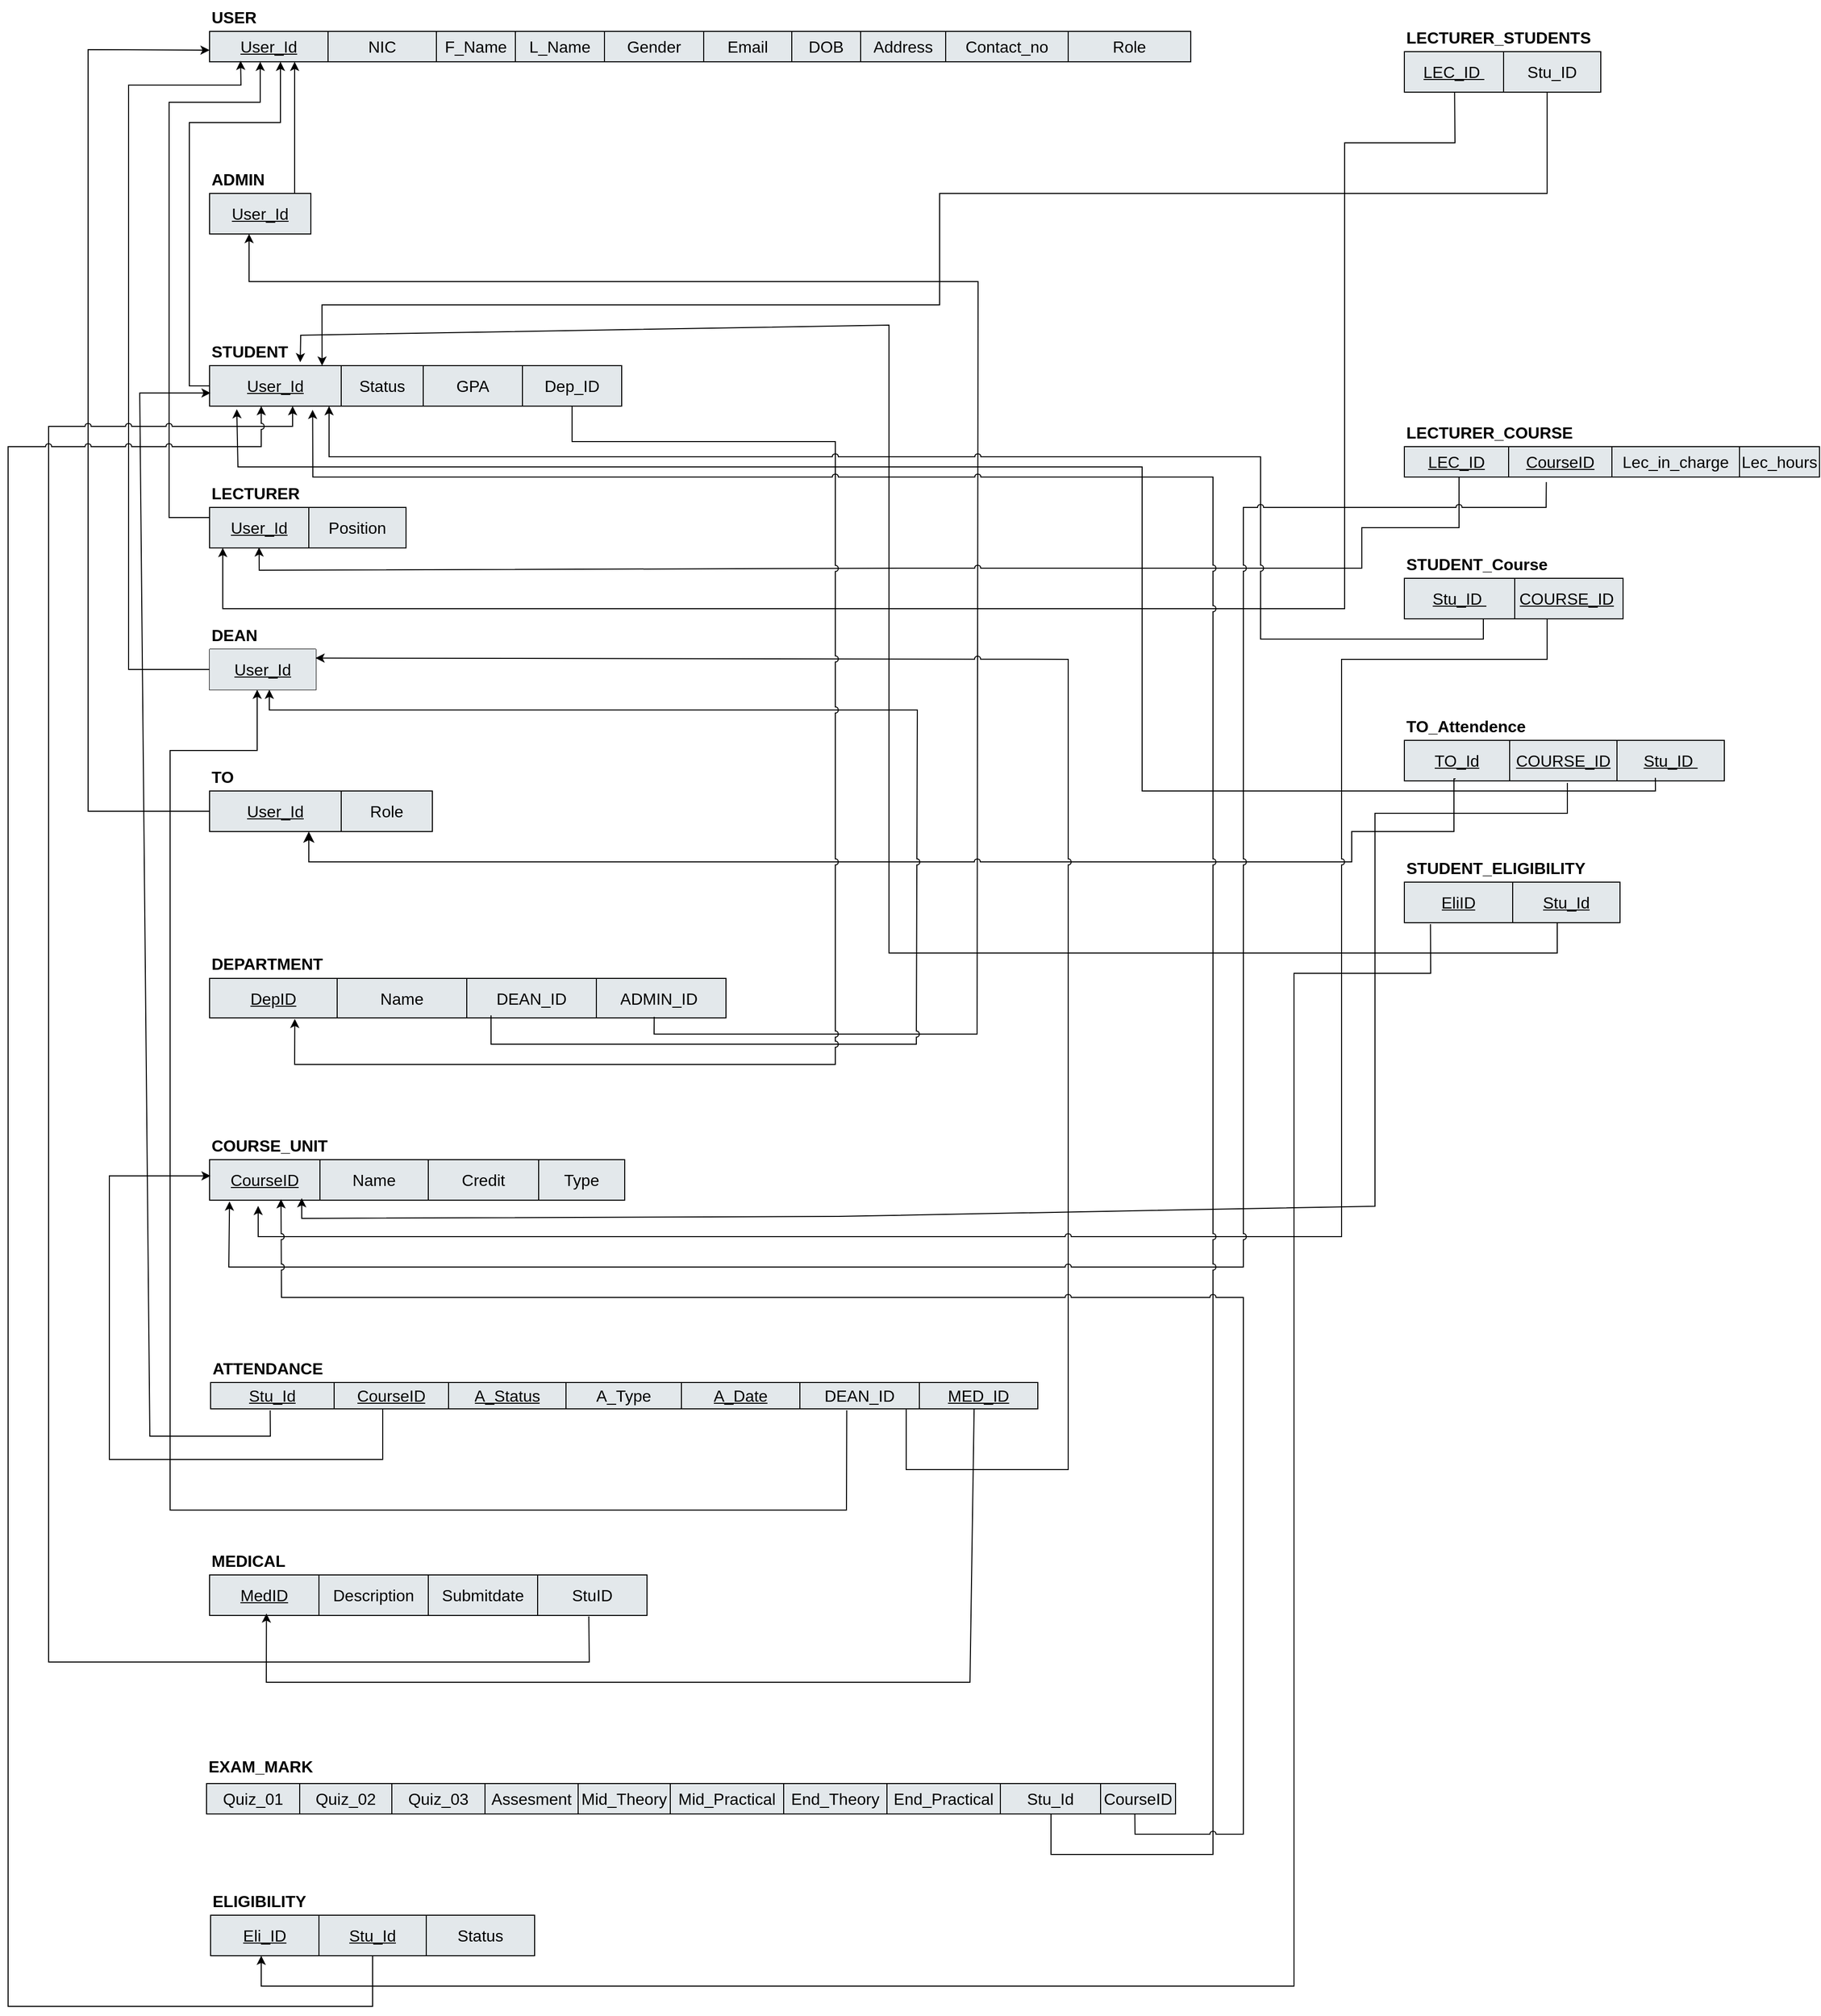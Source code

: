 <mxfile version="21.2.8" type="device">
  <diagram name="Page-1" id="mEDt97b2BQJ9ObCC_nwW">
    <mxGraphModel dx="4568" dy="1343" grid="1" gridSize="10" guides="1" tooltips="1" connect="1" arrows="1" fold="1" page="1" pageScale="1" pageWidth="1654" pageHeight="2336" math="0" shadow="0">
      <root>
        <mxCell id="0" />
        <mxCell id="1" parent="0" />
        <mxCell id="TJQ8qajKtdntS8sscnsx-1" value="USER" style="shape=table;startSize=30;container=1;collapsible=0;childLayout=tableLayout;fontStyle=1;fillColor=none;fontSize=16;align=left;strokeWidth=2;swimlaneLine=1;swimlaneHead=0;resizeLast=0;fixedRows=0;columnLines=1;strokeColor=#E3E8EB;" parent="1" vertex="1">
          <mxGeometry x="-921" y="100" width="969" height="60" as="geometry" />
        </mxCell>
        <mxCell id="TJQ8qajKtdntS8sscnsx-2" value="" style="shape=tableRow;horizontal=0;startSize=0;swimlaneHead=0;swimlaneBody=0;top=0;left=0;bottom=0;right=0;collapsible=0;dropTarget=0;fillColor=#E3E8EB;points=[[0,0.5],[1,0.5]];portConstraint=eastwest;fontSize=16;" parent="TJQ8qajKtdntS8sscnsx-1" vertex="1">
          <mxGeometry y="30" width="969" height="30" as="geometry" />
        </mxCell>
        <mxCell id="TJQ8qajKtdntS8sscnsx-3" value="&lt;u style=&quot;font-size: 16px;&quot;&gt;&lt;font style=&quot;font-size: 16px;&quot;&gt;User_Id&lt;/font&gt;&lt;/u&gt;" style="shape=partialRectangle;html=1;whiteSpace=wrap;connectable=0;strokeColor=inherit;overflow=hidden;fillColor=none;top=1;left=1;bottom=1;right=1;pointerEvents=1;fontSize=16;" parent="TJQ8qajKtdntS8sscnsx-2" vertex="1">
          <mxGeometry width="117" height="30" as="geometry">
            <mxRectangle width="117" height="30" as="alternateBounds" />
          </mxGeometry>
        </mxCell>
        <mxCell id="TJQ8qajKtdntS8sscnsx-4" value="&lt;span style=&quot;border-color: var(--border-color); font-size: 16px;&quot;&gt;&lt;font style=&quot;border-color: var(--border-color); font-size: 16px;&quot;&gt;NIC&lt;/font&gt;&lt;/span&gt;" style="shape=partialRectangle;html=1;whiteSpace=wrap;connectable=0;strokeColor=inherit;overflow=hidden;fillColor=none;top=1;left=1;bottom=1;right=1;pointerEvents=1;fontSize=16;" parent="TJQ8qajKtdntS8sscnsx-2" vertex="1">
          <mxGeometry x="117" width="107" height="30" as="geometry">
            <mxRectangle width="107" height="30" as="alternateBounds" />
          </mxGeometry>
        </mxCell>
        <mxCell id="TJQ8qajKtdntS8sscnsx-5" value="F_Name" style="shape=partialRectangle;html=1;whiteSpace=wrap;connectable=0;strokeColor=inherit;overflow=hidden;fillColor=none;top=1;left=1;bottom=1;right=1;pointerEvents=1;fontSize=16;" parent="TJQ8qajKtdntS8sscnsx-2" vertex="1">
          <mxGeometry x="224" width="78" height="30" as="geometry">
            <mxRectangle width="78" height="30" as="alternateBounds" />
          </mxGeometry>
        </mxCell>
        <mxCell id="TJQ8qajKtdntS8sscnsx-6" value="L_Name" style="shape=partialRectangle;html=1;whiteSpace=wrap;connectable=0;strokeColor=inherit;overflow=hidden;fillColor=none;top=1;left=1;bottom=1;right=1;pointerEvents=1;fontSize=16;" parent="TJQ8qajKtdntS8sscnsx-2" vertex="1">
          <mxGeometry x="302" width="88" height="30" as="geometry">
            <mxRectangle width="88" height="30" as="alternateBounds" />
          </mxGeometry>
        </mxCell>
        <mxCell id="TJQ8qajKtdntS8sscnsx-7" value="Gender" style="shape=partialRectangle;html=1;whiteSpace=wrap;connectable=0;strokeColor=inherit;overflow=hidden;fillColor=none;top=1;left=1;bottom=1;right=1;pointerEvents=1;fontSize=16;" parent="TJQ8qajKtdntS8sscnsx-2" vertex="1">
          <mxGeometry x="390" width="98" height="30" as="geometry">
            <mxRectangle width="98" height="30" as="alternateBounds" />
          </mxGeometry>
        </mxCell>
        <mxCell id="TJQ8qajKtdntS8sscnsx-8" value="Email" style="shape=partialRectangle;html=1;whiteSpace=wrap;connectable=0;strokeColor=inherit;overflow=hidden;fillColor=none;top=1;left=1;bottom=1;right=1;pointerEvents=1;fontSize=16;" parent="TJQ8qajKtdntS8sscnsx-2" vertex="1">
          <mxGeometry x="488" width="87" height="30" as="geometry">
            <mxRectangle width="87" height="30" as="alternateBounds" />
          </mxGeometry>
        </mxCell>
        <mxCell id="TJQ8qajKtdntS8sscnsx-9" value="DOB" style="shape=partialRectangle;html=1;whiteSpace=wrap;connectable=0;strokeColor=inherit;overflow=hidden;fillColor=none;top=1;left=1;bottom=1;right=1;pointerEvents=1;fontSize=16;" parent="TJQ8qajKtdntS8sscnsx-2" vertex="1">
          <mxGeometry x="575" width="68" height="30" as="geometry">
            <mxRectangle width="68" height="30" as="alternateBounds" />
          </mxGeometry>
        </mxCell>
        <mxCell id="TJQ8qajKtdntS8sscnsx-10" value="Address" style="shape=partialRectangle;html=1;whiteSpace=wrap;connectable=0;strokeColor=inherit;overflow=hidden;fillColor=none;top=1;left=1;bottom=1;right=1;pointerEvents=1;fontSize=16;" parent="TJQ8qajKtdntS8sscnsx-2" vertex="1">
          <mxGeometry x="643" width="84" height="30" as="geometry">
            <mxRectangle width="84" height="30" as="alternateBounds" />
          </mxGeometry>
        </mxCell>
        <mxCell id="TJQ8qajKtdntS8sscnsx-11" value="Contact_no" style="shape=partialRectangle;html=1;whiteSpace=wrap;connectable=0;strokeColor=inherit;overflow=hidden;fillColor=none;top=1;left=1;bottom=1;right=1;pointerEvents=1;fontSize=16;" parent="TJQ8qajKtdntS8sscnsx-2" vertex="1">
          <mxGeometry x="727" width="121" height="30" as="geometry">
            <mxRectangle width="121" height="30" as="alternateBounds" />
          </mxGeometry>
        </mxCell>
        <mxCell id="TVRoV4i9c3XbtMwJqWjD-2" value="Role" style="shape=partialRectangle;html=1;whiteSpace=wrap;connectable=0;strokeColor=inherit;overflow=hidden;fillColor=none;top=1;left=1;bottom=1;right=1;pointerEvents=1;fontSize=16;" parent="TJQ8qajKtdntS8sscnsx-2" vertex="1">
          <mxGeometry x="848" width="121" height="30" as="geometry">
            <mxRectangle width="121" height="30" as="alternateBounds" />
          </mxGeometry>
        </mxCell>
        <mxCell id="TJQ8qajKtdntS8sscnsx-12" value="ADMIN" style="shape=table;startSize=30;container=1;collapsible=0;childLayout=tableLayout;fontStyle=1;fillColor=none;fontSize=16;align=left;swimlaneBody=1;swimlaneHead=0;" parent="1" vertex="1">
          <mxGeometry x="-921" y="260" width="100" height="70" as="geometry" />
        </mxCell>
        <mxCell id="TJQ8qajKtdntS8sscnsx-13" value="" style="shape=tableRow;horizontal=0;startSize=0;swimlaneHead=0;swimlaneBody=0;strokeColor=#36393d;top=0;left=0;bottom=0;right=0;collapsible=0;dropTarget=0;fillColor=#eeeeee;points=[[0,0.5],[1,0.5]];portConstraint=eastwest;fontSize=16;" parent="TJQ8qajKtdntS8sscnsx-12" vertex="1">
          <mxGeometry y="30" width="100" height="40" as="geometry" />
        </mxCell>
        <mxCell id="TJQ8qajKtdntS8sscnsx-14" value="&lt;font style=&quot;font-size: 16px;&quot;&gt;&lt;u style=&quot;font-size: 16px;&quot;&gt;User_Id&lt;/u&gt;&lt;/font&gt;" style="shape=partialRectangle;html=1;whiteSpace=wrap;connectable=0;overflow=hidden;top=1;left=1;bottom=1;right=1;pointerEvents=1;fontSize=16;fillColor=#E3E8EB;" parent="TJQ8qajKtdntS8sscnsx-13" vertex="1">
          <mxGeometry width="100" height="40" as="geometry">
            <mxRectangle width="100" height="40" as="alternateBounds" />
          </mxGeometry>
        </mxCell>
        <mxCell id="TJQ8qajKtdntS8sscnsx-16" value="STUDENT" style="shape=table;startSize=30;container=1;collapsible=0;childLayout=tableLayout;fontStyle=1;fillColor=none;fontSize=16;swimlaneHead=0;align=left;" parent="1" vertex="1">
          <mxGeometry x="-921" y="430" width="407" height="70" as="geometry" />
        </mxCell>
        <mxCell id="TJQ8qajKtdntS8sscnsx-17" value="" style="shape=tableRow;horizontal=0;startSize=0;swimlaneHead=0;swimlaneBody=0;strokeColor=inherit;top=0;left=0;bottom=0;right=0;collapsible=0;dropTarget=0;fillColor=none;points=[[0,0.5],[1,0.5]];portConstraint=eastwest;fontSize=16;" parent="TJQ8qajKtdntS8sscnsx-16" vertex="1">
          <mxGeometry y="30" width="407" height="40" as="geometry" />
        </mxCell>
        <mxCell id="TJQ8qajKtdntS8sscnsx-18" value="&lt;u style=&quot;font-size: 16px;&quot;&gt;User_Id&lt;/u&gt;" style="shape=partialRectangle;html=1;whiteSpace=wrap;connectable=0;strokeColor=inherit;overflow=hidden;fillColor=#E3E8EB;top=1;left=1;bottom=1;right=1;pointerEvents=1;fontSize=16;" parent="TJQ8qajKtdntS8sscnsx-17" vertex="1">
          <mxGeometry width="130" height="40" as="geometry">
            <mxRectangle width="130" height="40" as="alternateBounds" />
          </mxGeometry>
        </mxCell>
        <mxCell id="TJQ8qajKtdntS8sscnsx-19" value="Status" style="shape=partialRectangle;html=1;whiteSpace=wrap;connectable=0;strokeColor=inherit;overflow=hidden;fillColor=#E3E8EB;top=1;left=1;bottom=1;right=1;pointerEvents=1;fontSize=16;" parent="TJQ8qajKtdntS8sscnsx-17" vertex="1">
          <mxGeometry x="130" width="81" height="40" as="geometry">
            <mxRectangle width="81" height="40" as="alternateBounds" />
          </mxGeometry>
        </mxCell>
        <mxCell id="TJQ8qajKtdntS8sscnsx-20" value="GPA" style="shape=partialRectangle;html=1;whiteSpace=wrap;connectable=0;strokeColor=inherit;overflow=hidden;fillColor=#E3E8EB;top=1;left=1;bottom=1;right=1;pointerEvents=1;fontSize=16;" parent="TJQ8qajKtdntS8sscnsx-17" vertex="1">
          <mxGeometry x="211" width="98" height="40" as="geometry">
            <mxRectangle width="98" height="40" as="alternateBounds" />
          </mxGeometry>
        </mxCell>
        <mxCell id="TJQ8qajKtdntS8sscnsx-21" value="Dep_ID" style="shape=partialRectangle;html=1;whiteSpace=wrap;connectable=0;strokeColor=inherit;overflow=hidden;fillColor=#E3E8EB;top=1;left=1;bottom=1;right=1;pointerEvents=1;fontSize=16;" parent="TJQ8qajKtdntS8sscnsx-17" vertex="1">
          <mxGeometry x="309" width="98" height="40" as="geometry">
            <mxRectangle width="98" height="40" as="alternateBounds" />
          </mxGeometry>
        </mxCell>
        <mxCell id="TJQ8qajKtdntS8sscnsx-22" value="LECTURER" style="shape=table;startSize=30;container=1;collapsible=0;childLayout=tableLayout;fontStyle=1;fillColor=none;fontSize=16;align=left;swimlaneHead=0;" parent="1" vertex="1">
          <mxGeometry x="-921" y="570" width="194" height="70" as="geometry" />
        </mxCell>
        <mxCell id="TJQ8qajKtdntS8sscnsx-23" value="" style="shape=tableRow;horizontal=0;startSize=0;swimlaneHead=0;swimlaneBody=0;strokeColor=inherit;top=0;left=0;bottom=0;right=0;collapsible=0;dropTarget=0;fillColor=none;points=[[0,0.5],[1,0.5]];portConstraint=eastwest;fontSize=16;" parent="TJQ8qajKtdntS8sscnsx-22" vertex="1">
          <mxGeometry y="30" width="194" height="40" as="geometry" />
        </mxCell>
        <mxCell id="TJQ8qajKtdntS8sscnsx-24" value="&lt;font style=&quot;font-size: 16px;&quot;&gt;&lt;u style=&quot;font-size: 16px;&quot;&gt;User_Id&lt;/u&gt;&lt;/font&gt;" style="shape=partialRectangle;html=1;whiteSpace=wrap;connectable=0;strokeColor=inherit;overflow=hidden;fillColor=#E3E8EB;top=1;left=1;bottom=1;right=1;pointerEvents=1;fontSize=16;" parent="TJQ8qajKtdntS8sscnsx-23" vertex="1">
          <mxGeometry width="98" height="40" as="geometry">
            <mxRectangle width="98" height="40" as="alternateBounds" />
          </mxGeometry>
        </mxCell>
        <mxCell id="TJQ8qajKtdntS8sscnsx-25" value="&lt;font style=&quot;font-size: 16px;&quot;&gt;Position&lt;/font&gt;" style="shape=partialRectangle;html=1;whiteSpace=wrap;connectable=0;strokeColor=inherit;overflow=hidden;fillColor=#E3E8EB;top=1;left=1;bottom=1;right=1;pointerEvents=1;fontSize=16;" parent="TJQ8qajKtdntS8sscnsx-23" vertex="1">
          <mxGeometry x="98" width="96" height="40" as="geometry">
            <mxRectangle width="96" height="40" as="alternateBounds" />
          </mxGeometry>
        </mxCell>
        <mxCell id="TJQ8qajKtdntS8sscnsx-26" value="DEAN" style="shape=table;startSize=30;container=1;collapsible=0;childLayout=tableLayout;fontStyle=1;fillColor=none;fontSize=16;swimlaneHead=0;align=left;" parent="1" vertex="1">
          <mxGeometry x="-921" y="710" width="105" height="70" as="geometry" />
        </mxCell>
        <mxCell id="TJQ8qajKtdntS8sscnsx-27" value="" style="shape=tableRow;horizontal=0;startSize=0;swimlaneHead=0;swimlaneBody=0;strokeColor=inherit;top=0;left=0;bottom=0;right=0;collapsible=0;dropTarget=0;fillColor=none;points=[[0,0.5],[1,0.5]];portConstraint=eastwest;fontSize=16;" parent="TJQ8qajKtdntS8sscnsx-26" vertex="1">
          <mxGeometry y="30" width="105" height="40" as="geometry" />
        </mxCell>
        <mxCell id="TJQ8qajKtdntS8sscnsx-28" value="&lt;font style=&quot;font-size: 16px;&quot;&gt;&lt;u style=&quot;font-size: 16px;&quot;&gt;User_Id&lt;/u&gt;&lt;/font&gt;" style="shape=partialRectangle;html=1;whiteSpace=wrap;connectable=0;strokeColor=inherit;overflow=hidden;fillColor=#E3E8EB;top=0;left=0;bottom=0;right=0;pointerEvents=1;fontSize=16;" parent="TJQ8qajKtdntS8sscnsx-27" vertex="1">
          <mxGeometry width="105" height="40" as="geometry">
            <mxRectangle width="105" height="40" as="alternateBounds" />
          </mxGeometry>
        </mxCell>
        <mxCell id="TJQ8qajKtdntS8sscnsx-29" value="TO" style="shape=table;startSize=30;container=1;collapsible=0;childLayout=tableLayout;fontStyle=1;fillColor=none;fontSize=16;swimlaneHead=0;align=left;" parent="1" vertex="1">
          <mxGeometry x="-921" y="850" width="220" height="70" as="geometry" />
        </mxCell>
        <mxCell id="TJQ8qajKtdntS8sscnsx-30" value="" style="shape=tableRow;horizontal=0;startSize=0;swimlaneHead=0;swimlaneBody=0;strokeColor=inherit;top=0;left=0;bottom=0;right=0;collapsible=0;dropTarget=0;fillColor=none;points=[[0,0.5],[1,0.5]];portConstraint=eastwest;fontSize=16;" parent="TJQ8qajKtdntS8sscnsx-29" vertex="1">
          <mxGeometry y="30" width="220" height="40" as="geometry" />
        </mxCell>
        <mxCell id="TJQ8qajKtdntS8sscnsx-31" value="&lt;font style=&quot;font-size: 16px;&quot;&gt;&lt;u style=&quot;font-size: 16px;&quot;&gt;User_Id&lt;/u&gt;&lt;/font&gt;" style="shape=partialRectangle;html=1;whiteSpace=wrap;connectable=0;strokeColor=inherit;overflow=hidden;fillColor=#E3E8EB;top=1;left=1;bottom=1;right=1;pointerEvents=1;fontSize=16;" parent="TJQ8qajKtdntS8sscnsx-30" vertex="1">
          <mxGeometry width="130" height="40" as="geometry">
            <mxRectangle width="130" height="40" as="alternateBounds" />
          </mxGeometry>
        </mxCell>
        <mxCell id="TJQ8qajKtdntS8sscnsx-32" value="&lt;font style=&quot;font-size: 16px;&quot;&gt;Role&lt;/font&gt;" style="shape=partialRectangle;html=1;whiteSpace=wrap;connectable=0;strokeColor=inherit;overflow=hidden;fillColor=#E3E8EB;top=1;left=1;bottom=1;right=1;pointerEvents=1;fontSize=16;" parent="TJQ8qajKtdntS8sscnsx-30" vertex="1">
          <mxGeometry x="130" width="90" height="40" as="geometry">
            <mxRectangle width="90" height="40" as="alternateBounds" />
          </mxGeometry>
        </mxCell>
        <mxCell id="TJQ8qajKtdntS8sscnsx-33" value="DEPARTMENT" style="shape=table;startSize=31;container=1;collapsible=0;childLayout=tableLayout;fontStyle=1;fillColor=none;fontSize=16;swimlaneHead=0;align=left;" parent="1" vertex="1">
          <mxGeometry x="-921" y="1034" width="510" height="70" as="geometry" />
        </mxCell>
        <mxCell id="TJQ8qajKtdntS8sscnsx-34" value="" style="shape=tableRow;horizontal=0;startSize=0;swimlaneHead=0;swimlaneBody=0;strokeColor=inherit;top=0;left=0;bottom=0;right=0;collapsible=0;dropTarget=0;fillColor=none;points=[[0,0.5],[1,0.5]];portConstraint=eastwest;fontSize=16;" parent="TJQ8qajKtdntS8sscnsx-33" vertex="1">
          <mxGeometry y="31" width="510" height="39" as="geometry" />
        </mxCell>
        <mxCell id="TJQ8qajKtdntS8sscnsx-35" value="&lt;font style=&quot;font-size: 16px;&quot;&gt;&lt;u style=&quot;font-size: 16px;&quot;&gt;DepID&lt;/u&gt;&lt;/font&gt;" style="shape=partialRectangle;html=1;whiteSpace=wrap;connectable=0;strokeColor=inherit;overflow=hidden;fillColor=#E3E8EB;top=1;left=1;bottom=1;right=1;pointerEvents=1;fontSize=16;" parent="TJQ8qajKtdntS8sscnsx-34" vertex="1">
          <mxGeometry width="126" height="39" as="geometry">
            <mxRectangle width="126" height="39" as="alternateBounds" />
          </mxGeometry>
        </mxCell>
        <mxCell id="TJQ8qajKtdntS8sscnsx-36" value="&lt;font style=&quot;font-size: 16px;&quot;&gt;Name&lt;/font&gt;" style="shape=partialRectangle;html=1;whiteSpace=wrap;connectable=0;strokeColor=inherit;overflow=hidden;fillColor=#E3E8EB;top=1;left=1;bottom=1;right=1;pointerEvents=1;fontSize=16;" parent="TJQ8qajKtdntS8sscnsx-34" vertex="1">
          <mxGeometry x="126" width="128" height="39" as="geometry">
            <mxRectangle width="128" height="39" as="alternateBounds" />
          </mxGeometry>
        </mxCell>
        <mxCell id="TJQ8qajKtdntS8sscnsx-37" value="DEAN_ID" style="shape=partialRectangle;html=1;whiteSpace=wrap;connectable=0;strokeColor=inherit;overflow=hidden;fillColor=#E3E8EB;top=1;left=1;bottom=1;right=1;pointerEvents=1;fontSize=16;" parent="TJQ8qajKtdntS8sscnsx-34" vertex="1">
          <mxGeometry x="254" width="128" height="39" as="geometry">
            <mxRectangle width="128" height="39" as="alternateBounds" />
          </mxGeometry>
        </mxCell>
        <mxCell id="TJQ8qajKtdntS8sscnsx-38" value="ADMIN_ID&amp;nbsp;" style="shape=partialRectangle;html=1;whiteSpace=wrap;connectable=0;strokeColor=inherit;overflow=hidden;fillColor=#E3E8EB;top=1;left=1;bottom=1;right=1;pointerEvents=1;fontSize=16;" parent="TJQ8qajKtdntS8sscnsx-34" vertex="1">
          <mxGeometry x="382" width="128" height="39" as="geometry">
            <mxRectangle width="128" height="39" as="alternateBounds" />
          </mxGeometry>
        </mxCell>
        <mxCell id="TJQ8qajKtdntS8sscnsx-39" value="COURSE_UNIT" style="shape=table;startSize=30;container=1;collapsible=0;childLayout=tableLayout;fontStyle=1;fillColor=none;fontSize=16;swimlaneHead=0;align=left;" parent="1" vertex="1">
          <mxGeometry x="-921" y="1214" width="410" height="70" as="geometry" />
        </mxCell>
        <mxCell id="TJQ8qajKtdntS8sscnsx-40" value="" style="shape=tableRow;horizontal=0;startSize=0;swimlaneHead=0;swimlaneBody=0;strokeColor=inherit;top=0;left=0;bottom=0;right=0;collapsible=0;dropTarget=0;fillColor=none;points=[[0,0.5],[1,0.5]];portConstraint=eastwest;fontSize=16;" parent="TJQ8qajKtdntS8sscnsx-39" vertex="1">
          <mxGeometry y="30" width="410" height="40" as="geometry" />
        </mxCell>
        <mxCell id="TJQ8qajKtdntS8sscnsx-41" value="&lt;font style=&quot;font-size: 16px;&quot;&gt;&lt;u style=&quot;font-size: 16px;&quot;&gt;CourseID&lt;/u&gt;&lt;/font&gt;" style="shape=partialRectangle;html=1;whiteSpace=wrap;connectable=0;strokeColor=inherit;overflow=hidden;fillColor=#E3E8EB;top=1;left=1;bottom=1;right=1;pointerEvents=1;fontSize=16;" parent="TJQ8qajKtdntS8sscnsx-40" vertex="1">
          <mxGeometry width="109" height="40" as="geometry">
            <mxRectangle width="109" height="40" as="alternateBounds" />
          </mxGeometry>
        </mxCell>
        <mxCell id="TJQ8qajKtdntS8sscnsx-42" value="&lt;font style=&quot;font-size: 16px;&quot;&gt;Name&lt;/font&gt;" style="shape=partialRectangle;html=1;whiteSpace=wrap;connectable=0;strokeColor=inherit;overflow=hidden;fillColor=#E3E8EB;top=1;left=1;bottom=1;right=1;pointerEvents=1;fontSize=16;" parent="TJQ8qajKtdntS8sscnsx-40" vertex="1">
          <mxGeometry x="109" width="107" height="40" as="geometry">
            <mxRectangle width="107" height="40" as="alternateBounds" />
          </mxGeometry>
        </mxCell>
        <mxCell id="TJQ8qajKtdntS8sscnsx-43" value="&lt;font style=&quot;font-size: 16px;&quot;&gt;Credit&lt;/font&gt;" style="shape=partialRectangle;html=1;whiteSpace=wrap;connectable=0;strokeColor=inherit;overflow=hidden;fillColor=#E3E8EB;top=1;left=1;bottom=1;right=1;pointerEvents=1;fontSize=16;" parent="TJQ8qajKtdntS8sscnsx-40" vertex="1">
          <mxGeometry x="216" width="109" height="40" as="geometry">
            <mxRectangle width="109" height="40" as="alternateBounds" />
          </mxGeometry>
        </mxCell>
        <mxCell id="TJQ8qajKtdntS8sscnsx-44" value="&lt;font style=&quot;font-size: 16px;&quot;&gt;Type&lt;/font&gt;" style="shape=partialRectangle;html=1;whiteSpace=wrap;connectable=0;strokeColor=inherit;overflow=hidden;fillColor=#E3E8EB;top=1;left=1;bottom=1;right=1;pointerEvents=1;fontSize=16;" parent="TJQ8qajKtdntS8sscnsx-40" vertex="1">
          <mxGeometry x="325" width="85" height="40" as="geometry">
            <mxRectangle width="85" height="40" as="alternateBounds" />
          </mxGeometry>
        </mxCell>
        <mxCell id="TJQ8qajKtdntS8sscnsx-45" value="ATTENDANCE" style="shape=table;startSize=30;container=1;collapsible=0;childLayout=tableLayout;fontStyle=1;fillColor=none;fontSize=16;swimlaneHead=0;align=left;" parent="1" vertex="1">
          <mxGeometry x="-920" y="1434" width="817" height="56" as="geometry" />
        </mxCell>
        <mxCell id="TJQ8qajKtdntS8sscnsx-46" value="" style="shape=tableRow;horizontal=0;startSize=0;swimlaneHead=0;swimlaneBody=0;strokeColor=inherit;top=0;left=0;bottom=0;right=0;collapsible=0;dropTarget=0;fillColor=none;points=[[0,0.5],[1,0.5]];portConstraint=eastwest;fontSize=16;" parent="TJQ8qajKtdntS8sscnsx-45" vertex="1">
          <mxGeometry y="30" width="817" height="26" as="geometry" />
        </mxCell>
        <mxCell id="TJQ8qajKtdntS8sscnsx-47" value="&lt;font style=&quot;font-size: 16px;&quot;&gt;&lt;span style=&quot;font-size: 16px;&quot;&gt;&lt;u&gt;Stu_Id&lt;/u&gt;&lt;/span&gt;&lt;/font&gt;" style="shape=partialRectangle;html=1;whiteSpace=wrap;connectable=0;strokeColor=inherit;overflow=hidden;fillColor=#E3E8EB;top=1;left=1;bottom=1;right=1;pointerEvents=1;fontSize=16;" parent="TJQ8qajKtdntS8sscnsx-46" vertex="1">
          <mxGeometry width="122" height="26" as="geometry">
            <mxRectangle width="122" height="26" as="alternateBounds" />
          </mxGeometry>
        </mxCell>
        <mxCell id="TJQ8qajKtdntS8sscnsx-48" value="&lt;font style=&quot;font-size: 16px;&quot;&gt;&lt;span style=&quot;font-size: 16px;&quot;&gt;&lt;u&gt;CourseID&lt;/u&gt;&lt;/span&gt;&lt;/font&gt;" style="shape=partialRectangle;html=1;whiteSpace=wrap;connectable=0;strokeColor=inherit;overflow=hidden;fillColor=#E3E8EB;top=1;left=1;bottom=1;right=1;pointerEvents=1;fontSize=16;" parent="TJQ8qajKtdntS8sscnsx-46" vertex="1">
          <mxGeometry x="122" width="113" height="26" as="geometry">
            <mxRectangle width="113" height="26" as="alternateBounds" />
          </mxGeometry>
        </mxCell>
        <mxCell id="TJQ8qajKtdntS8sscnsx-49" value="&lt;u&gt;A_Status&lt;/u&gt;" style="shape=partialRectangle;html=1;whiteSpace=wrap;connectable=0;strokeColor=inherit;overflow=hidden;fillColor=#E3E8EB;top=1;left=1;bottom=1;right=1;pointerEvents=1;fontSize=16;" parent="TJQ8qajKtdntS8sscnsx-46" vertex="1">
          <mxGeometry x="235" width="116" height="26" as="geometry">
            <mxRectangle width="116" height="26" as="alternateBounds" />
          </mxGeometry>
        </mxCell>
        <mxCell id="pRjLdqucPD1GhFJBlhZP-8" value="A_Type" style="shape=partialRectangle;html=1;whiteSpace=wrap;connectable=0;strokeColor=inherit;overflow=hidden;fillColor=#E3E8EB;top=1;left=1;bottom=1;right=1;pointerEvents=1;fontSize=16;" parent="TJQ8qajKtdntS8sscnsx-46" vertex="1">
          <mxGeometry x="351" width="114" height="26" as="geometry">
            <mxRectangle width="114" height="26" as="alternateBounds" />
          </mxGeometry>
        </mxCell>
        <mxCell id="TJQ8qajKtdntS8sscnsx-50" value="&lt;font style=&quot;font-size: 16px;&quot;&gt;&lt;u&gt;A_Date&lt;/u&gt;&lt;/font&gt;" style="shape=partialRectangle;html=1;whiteSpace=wrap;connectable=0;strokeColor=inherit;overflow=hidden;fillColor=#E3E8EB;top=1;left=1;bottom=1;right=1;pointerEvents=1;fontSize=16;" parent="TJQ8qajKtdntS8sscnsx-46" vertex="1">
          <mxGeometry x="465" width="117" height="26" as="geometry">
            <mxRectangle width="117" height="26" as="alternateBounds" />
          </mxGeometry>
        </mxCell>
        <mxCell id="TJQ8qajKtdntS8sscnsx-51" value="DEAN_ID" style="shape=partialRectangle;html=1;whiteSpace=wrap;connectable=0;strokeColor=inherit;overflow=hidden;fillColor=#E3E8EB;top=1;left=1;bottom=1;right=1;pointerEvents=1;fontSize=16;" parent="TJQ8qajKtdntS8sscnsx-46" vertex="1">
          <mxGeometry x="582" width="118" height="26" as="geometry">
            <mxRectangle width="118" height="26" as="alternateBounds" />
          </mxGeometry>
        </mxCell>
        <mxCell id="TJQ8qajKtdntS8sscnsx-52" value="&lt;u&gt;MED_ID&lt;/u&gt;" style="shape=partialRectangle;html=1;whiteSpace=wrap;connectable=0;strokeColor=inherit;overflow=hidden;fillColor=#E3E8EB;top=1;left=1;bottom=1;right=1;pointerEvents=1;fontSize=16;" parent="TJQ8qajKtdntS8sscnsx-46" vertex="1">
          <mxGeometry x="700" width="117" height="26" as="geometry">
            <mxRectangle width="117" height="26" as="alternateBounds" />
          </mxGeometry>
        </mxCell>
        <mxCell id="TJQ8qajKtdntS8sscnsx-53" value="MEDICAL" style="shape=table;startSize=30;container=1;collapsible=0;childLayout=tableLayout;fontStyle=1;fillColor=none;fontSize=16;swimlaneHead=0;align=left;" parent="1" vertex="1">
          <mxGeometry x="-921" y="1624" width="432" height="70" as="geometry" />
        </mxCell>
        <mxCell id="TJQ8qajKtdntS8sscnsx-54" value="" style="shape=tableRow;horizontal=0;startSize=0;swimlaneHead=0;swimlaneBody=0;strokeColor=inherit;top=0;left=0;bottom=0;right=0;collapsible=0;dropTarget=0;fillColor=none;points=[[0,0.5],[1,0.5]];portConstraint=eastwest;fontSize=16;" parent="TJQ8qajKtdntS8sscnsx-53" vertex="1">
          <mxGeometry y="30" width="432" height="40" as="geometry" />
        </mxCell>
        <mxCell id="TJQ8qajKtdntS8sscnsx-55" value="&lt;font style=&quot;font-size: 16px;&quot;&gt;&lt;u style=&quot;font-size: 16px;&quot;&gt;MedID&lt;/u&gt;&lt;/font&gt;" style="shape=partialRectangle;html=1;whiteSpace=wrap;connectable=0;strokeColor=inherit;overflow=hidden;fillColor=#E3E8EB;top=1;left=1;bottom=1;right=1;pointerEvents=1;fontSize=16;" parent="TJQ8qajKtdntS8sscnsx-54" vertex="1">
          <mxGeometry width="108" height="40" as="geometry">
            <mxRectangle width="108" height="40" as="alternateBounds" />
          </mxGeometry>
        </mxCell>
        <mxCell id="TJQ8qajKtdntS8sscnsx-56" value="&lt;font style=&quot;font-size: 16px;&quot;&gt;Description&lt;/font&gt;" style="shape=partialRectangle;html=1;whiteSpace=wrap;connectable=0;strokeColor=inherit;overflow=hidden;fillColor=#E3E8EB;top=1;left=1;bottom=1;right=1;pointerEvents=1;fontSize=16;" parent="TJQ8qajKtdntS8sscnsx-54" vertex="1">
          <mxGeometry x="108" width="108" height="40" as="geometry">
            <mxRectangle width="108" height="40" as="alternateBounds" />
          </mxGeometry>
        </mxCell>
        <mxCell id="TJQ8qajKtdntS8sscnsx-57" value="&lt;font style=&quot;font-size: 16px;&quot;&gt;Submitdate&lt;/font&gt;" style="shape=partialRectangle;html=1;whiteSpace=wrap;connectable=0;strokeColor=inherit;overflow=hidden;fillColor=#E3E8EB;top=1;left=1;bottom=1;right=1;pointerEvents=1;fontSize=16;" parent="TJQ8qajKtdntS8sscnsx-54" vertex="1">
          <mxGeometry x="216" width="108" height="40" as="geometry">
            <mxRectangle width="108" height="40" as="alternateBounds" />
          </mxGeometry>
        </mxCell>
        <mxCell id="TJQ8qajKtdntS8sscnsx-58" value="&lt;font style=&quot;font-size: 16px;&quot;&gt;StuID&lt;/font&gt;" style="shape=partialRectangle;html=1;whiteSpace=wrap;connectable=0;strokeColor=inherit;overflow=hidden;fillColor=#E3E8EB;top=1;left=1;bottom=1;right=1;pointerEvents=1;fontSize=16;" parent="TJQ8qajKtdntS8sscnsx-54" vertex="1">
          <mxGeometry x="324" width="108" height="40" as="geometry">
            <mxRectangle width="108" height="40" as="alternateBounds" />
          </mxGeometry>
        </mxCell>
        <mxCell id="TJQ8qajKtdntS8sscnsx-59" value="EXAM_MARK" style="shape=table;startSize=36;container=1;collapsible=0;childLayout=tableLayout;fontStyle=1;fillColor=none;fontSize=16;swimlaneHead=0;align=left;" parent="1" vertex="1">
          <mxGeometry x="-924" y="1824" width="957" height="66" as="geometry" />
        </mxCell>
        <mxCell id="TJQ8qajKtdntS8sscnsx-60" value="" style="shape=tableRow;horizontal=0;startSize=0;swimlaneHead=0;swimlaneBody=0;strokeColor=inherit;top=0;left=0;bottom=0;right=0;collapsible=0;dropTarget=0;fillColor=none;points=[[0,0.5],[1,0.5]];portConstraint=eastwest;fontSize=16;" parent="TJQ8qajKtdntS8sscnsx-59" vertex="1">
          <mxGeometry y="36" width="957" height="30" as="geometry" />
        </mxCell>
        <mxCell id="TJQ8qajKtdntS8sscnsx-61" value="&lt;font style=&quot;font-size: 16px;&quot;&gt;Quiz_01&lt;/font&gt;" style="shape=partialRectangle;html=1;whiteSpace=wrap;connectable=0;strokeColor=inherit;overflow=hidden;fillColor=#E3E8EB;top=1;left=1;bottom=1;right=1;pointerEvents=1;fontSize=16;" parent="TJQ8qajKtdntS8sscnsx-60" vertex="1">
          <mxGeometry width="92" height="30" as="geometry">
            <mxRectangle width="92" height="30" as="alternateBounds" />
          </mxGeometry>
        </mxCell>
        <mxCell id="TJQ8qajKtdntS8sscnsx-62" value="&lt;font style=&quot;font-size: 16px;&quot;&gt;Quiz_02&lt;/font&gt;" style="shape=partialRectangle;html=1;whiteSpace=wrap;connectable=0;strokeColor=inherit;overflow=hidden;fillColor=#E3E8EB;top=1;left=1;bottom=1;right=1;pointerEvents=1;fontSize=16;" parent="TJQ8qajKtdntS8sscnsx-60" vertex="1">
          <mxGeometry x="92" width="91" height="30" as="geometry">
            <mxRectangle width="91" height="30" as="alternateBounds" />
          </mxGeometry>
        </mxCell>
        <mxCell id="TJQ8qajKtdntS8sscnsx-63" value="&lt;font style=&quot;font-size: 16px;&quot;&gt;Quiz_03&lt;/font&gt;" style="shape=partialRectangle;html=1;whiteSpace=wrap;connectable=0;strokeColor=inherit;overflow=hidden;fillColor=#E3E8EB;top=1;left=1;bottom=1;right=1;pointerEvents=1;fontSize=16;" parent="TJQ8qajKtdntS8sscnsx-60" vertex="1">
          <mxGeometry x="183" width="92" height="30" as="geometry">
            <mxRectangle width="92" height="30" as="alternateBounds" />
          </mxGeometry>
        </mxCell>
        <mxCell id="TJQ8qajKtdntS8sscnsx-64" value="&lt;font style=&quot;font-size: 16px;&quot;&gt;Assesment&lt;/font&gt;" style="shape=partialRectangle;html=1;whiteSpace=wrap;connectable=0;strokeColor=inherit;overflow=hidden;fillColor=#E3E8EB;top=1;left=1;bottom=1;right=1;pointerEvents=1;fontSize=16;" parent="TJQ8qajKtdntS8sscnsx-60" vertex="1">
          <mxGeometry x="275" width="92" height="30" as="geometry">
            <mxRectangle width="92" height="30" as="alternateBounds" />
          </mxGeometry>
        </mxCell>
        <mxCell id="TJQ8qajKtdntS8sscnsx-65" value="&lt;font style=&quot;font-size: 16px;&quot;&gt;Mid_Theory&lt;/font&gt;" style="shape=partialRectangle;html=1;whiteSpace=wrap;connectable=0;strokeColor=inherit;overflow=hidden;fillColor=#E3E8EB;top=1;left=1;bottom=1;right=1;pointerEvents=1;fontSize=16;" parent="TJQ8qajKtdntS8sscnsx-60" vertex="1">
          <mxGeometry x="367" width="91" height="30" as="geometry">
            <mxRectangle width="91" height="30" as="alternateBounds" />
          </mxGeometry>
        </mxCell>
        <mxCell id="TJQ8qajKtdntS8sscnsx-66" value="&lt;font style=&quot;font-size: 16px;&quot;&gt;Mid_Practical&lt;/font&gt;" style="shape=partialRectangle;html=1;whiteSpace=wrap;connectable=0;strokeColor=inherit;overflow=hidden;fillColor=#E3E8EB;top=1;left=1;bottom=1;right=1;pointerEvents=1;fontSize=16;" parent="TJQ8qajKtdntS8sscnsx-60" vertex="1">
          <mxGeometry x="458" width="112" height="30" as="geometry">
            <mxRectangle width="112" height="30" as="alternateBounds" />
          </mxGeometry>
        </mxCell>
        <mxCell id="TJQ8qajKtdntS8sscnsx-67" value="&lt;font style=&quot;font-size: 16px;&quot;&gt;End_Theory&lt;/font&gt;" style="shape=partialRectangle;html=1;whiteSpace=wrap;connectable=0;strokeColor=inherit;overflow=hidden;fillColor=#E3E8EB;top=1;left=1;bottom=1;right=1;pointerEvents=1;fontSize=16;" parent="TJQ8qajKtdntS8sscnsx-60" vertex="1">
          <mxGeometry x="570" width="102" height="30" as="geometry">
            <mxRectangle width="102" height="30" as="alternateBounds" />
          </mxGeometry>
        </mxCell>
        <mxCell id="TJQ8qajKtdntS8sscnsx-68" value="&lt;font style=&quot;font-size: 16px;&quot;&gt;End_Practical&lt;/font&gt;" style="shape=partialRectangle;html=1;whiteSpace=wrap;connectable=0;strokeColor=inherit;overflow=hidden;fillColor=#E3E8EB;top=1;left=1;bottom=1;right=1;pointerEvents=1;fontSize=16;" parent="TJQ8qajKtdntS8sscnsx-60" vertex="1">
          <mxGeometry x="672" width="112" height="30" as="geometry">
            <mxRectangle width="112" height="30" as="alternateBounds" />
          </mxGeometry>
        </mxCell>
        <mxCell id="TJQ8qajKtdntS8sscnsx-69" value="&lt;span style=&quot;font-size: 16px;&quot;&gt;Stu_Id&lt;/span&gt;" style="shape=partialRectangle;html=1;whiteSpace=wrap;connectable=0;strokeColor=inherit;overflow=hidden;fillColor=#E3E8EB;top=1;left=1;bottom=1;right=1;pointerEvents=1;fontSize=16;" parent="TJQ8qajKtdntS8sscnsx-60" vertex="1">
          <mxGeometry x="784" width="99" height="30" as="geometry">
            <mxRectangle width="99" height="30" as="alternateBounds" />
          </mxGeometry>
        </mxCell>
        <mxCell id="TJQ8qajKtdntS8sscnsx-70" value="&lt;font style=&quot;font-size: 16px;&quot;&gt;CourseID&lt;/font&gt;" style="shape=partialRectangle;html=1;whiteSpace=wrap;connectable=0;strokeColor=inherit;overflow=hidden;fillColor=#E3E8EB;top=1;left=1;bottom=1;right=1;pointerEvents=1;fontSize=16;" parent="TJQ8qajKtdntS8sscnsx-60" vertex="1">
          <mxGeometry x="883" width="74" height="30" as="geometry">
            <mxRectangle width="74" height="30" as="alternateBounds" />
          </mxGeometry>
        </mxCell>
        <mxCell id="TJQ8qajKtdntS8sscnsx-71" value="LECTURER_STUDENTS" style="shape=table;startSize=30;container=1;collapsible=0;childLayout=tableLayout;fontStyle=1;fillColor=none;fontSize=16;swimlaneHead=0;align=left;" parent="1" vertex="1">
          <mxGeometry x="259" y="120" width="194" height="70" as="geometry" />
        </mxCell>
        <mxCell id="TJQ8qajKtdntS8sscnsx-72" value="" style="shape=tableRow;horizontal=0;startSize=0;swimlaneHead=0;swimlaneBody=0;strokeColor=inherit;top=0;left=0;bottom=0;right=0;collapsible=0;dropTarget=0;fillColor=none;points=[[0,0.5],[1,0.5]];portConstraint=eastwest;fontSize=16;" parent="TJQ8qajKtdntS8sscnsx-71" vertex="1">
          <mxGeometry y="30" width="194" height="40" as="geometry" />
        </mxCell>
        <mxCell id="TJQ8qajKtdntS8sscnsx-73" value="&lt;u style=&quot;font-size: 16px;&quot;&gt;LEC_ID&amp;nbsp;&lt;/u&gt;" style="shape=partialRectangle;html=1;whiteSpace=wrap;connectable=0;strokeColor=inherit;overflow=hidden;fillColor=#E3E8EB;top=1;left=1;bottom=1;right=1;pointerEvents=1;fontSize=16;" parent="TJQ8qajKtdntS8sscnsx-72" vertex="1">
          <mxGeometry width="98" height="40" as="geometry">
            <mxRectangle width="98" height="40" as="alternateBounds" />
          </mxGeometry>
        </mxCell>
        <mxCell id="TJQ8qajKtdntS8sscnsx-74" value="&lt;font style=&quot;font-size: 16px;&quot;&gt;Stu_ID&lt;/font&gt;" style="shape=partialRectangle;html=1;whiteSpace=wrap;connectable=0;strokeColor=inherit;overflow=hidden;fillColor=#E3E8EB;top=1;left=1;bottom=1;right=1;pointerEvents=1;fontSize=16;" parent="TJQ8qajKtdntS8sscnsx-72" vertex="1">
          <mxGeometry x="98" width="96" height="40" as="geometry">
            <mxRectangle width="96" height="40" as="alternateBounds" />
          </mxGeometry>
        </mxCell>
        <mxCell id="TJQ8qajKtdntS8sscnsx-83" value="LECTURER_COURSE" style="shape=table;startSize=30;container=1;collapsible=0;childLayout=tableLayout;fontStyle=1;fillColor=none;fontSize=16;swimlaneHead=0;align=left;" parent="1" vertex="1">
          <mxGeometry x="259" y="510" width="410" height="60" as="geometry" />
        </mxCell>
        <mxCell id="TJQ8qajKtdntS8sscnsx-84" value="" style="shape=tableRow;horizontal=0;startSize=0;swimlaneHead=0;swimlaneBody=0;strokeColor=inherit;top=0;left=0;bottom=0;right=0;collapsible=0;dropTarget=0;fillColor=none;points=[[0,0.5],[1,0.5]];portConstraint=eastwest;fontSize=16;" parent="TJQ8qajKtdntS8sscnsx-83" vertex="1">
          <mxGeometry y="30" width="410" height="30" as="geometry" />
        </mxCell>
        <mxCell id="TJQ8qajKtdntS8sscnsx-85" value="&lt;u style=&quot;font-size: 16px;&quot;&gt;LEC_ID&lt;/u&gt;" style="shape=partialRectangle;html=1;whiteSpace=wrap;connectable=0;strokeColor=inherit;overflow=hidden;fillColor=#E3E8EB;top=1;left=1;bottom=1;right=1;pointerEvents=1;fontSize=16;" parent="TJQ8qajKtdntS8sscnsx-84" vertex="1">
          <mxGeometry width="103" height="30" as="geometry">
            <mxRectangle width="103" height="30" as="alternateBounds" />
          </mxGeometry>
        </mxCell>
        <mxCell id="TJQ8qajKtdntS8sscnsx-86" value="&lt;u style=&quot;border-color: var(--border-color); font-size: 16px;&quot;&gt;CourseID&lt;/u&gt;" style="shape=partialRectangle;html=1;whiteSpace=wrap;connectable=0;strokeColor=inherit;overflow=hidden;fillColor=#E3E8EB;top=1;left=1;bottom=1;right=1;pointerEvents=1;fontSize=16;" parent="TJQ8qajKtdntS8sscnsx-84" vertex="1">
          <mxGeometry x="103" width="102" height="30" as="geometry">
            <mxRectangle width="102" height="30" as="alternateBounds" />
          </mxGeometry>
        </mxCell>
        <mxCell id="TJQ8qajKtdntS8sscnsx-87" value="Lec_in_charge" style="shape=partialRectangle;html=1;whiteSpace=wrap;connectable=0;strokeColor=inherit;overflow=hidden;fillColor=#E3E8EB;top=1;left=1;bottom=1;right=1;pointerEvents=1;fontSize=16;" parent="TJQ8qajKtdntS8sscnsx-84" vertex="1">
          <mxGeometry x="205" width="126" height="30" as="geometry">
            <mxRectangle width="126" height="30" as="alternateBounds" />
          </mxGeometry>
        </mxCell>
        <mxCell id="TJQ8qajKtdntS8sscnsx-88" value="Lec_hours" style="shape=partialRectangle;html=1;whiteSpace=wrap;connectable=0;strokeColor=inherit;overflow=hidden;fillColor=#E3E8EB;top=1;left=1;bottom=1;right=1;pointerEvents=1;fontSize=16;" parent="TJQ8qajKtdntS8sscnsx-84" vertex="1">
          <mxGeometry x="331" width="79" height="30" as="geometry">
            <mxRectangle width="79" height="30" as="alternateBounds" />
          </mxGeometry>
        </mxCell>
        <mxCell id="TJQ8qajKtdntS8sscnsx-89" value="STUDENT_Course" style="shape=table;startSize=30;container=1;collapsible=0;childLayout=tableLayout;fontStyle=1;fillColor=none;fontSize=16;swimlaneHead=0;align=left;" parent="1" vertex="1">
          <mxGeometry x="259" y="640" width="216" height="70" as="geometry" />
        </mxCell>
        <mxCell id="TJQ8qajKtdntS8sscnsx-90" value="" style="shape=tableRow;horizontal=0;startSize=0;swimlaneHead=0;swimlaneBody=0;strokeColor=inherit;top=0;left=0;bottom=0;right=0;collapsible=0;dropTarget=0;fillColor=none;points=[[0,0.5],[1,0.5]];portConstraint=eastwest;fontSize=16;" parent="TJQ8qajKtdntS8sscnsx-89" vertex="1">
          <mxGeometry y="30" width="216" height="40" as="geometry" />
        </mxCell>
        <mxCell id="TJQ8qajKtdntS8sscnsx-91" value="&lt;u style=&quot;font-size: 16px;&quot;&gt;Stu_ID&amp;nbsp;&lt;/u&gt;" style="shape=partialRectangle;html=1;whiteSpace=wrap;connectable=0;strokeColor=inherit;overflow=hidden;fillColor=#E3E8EB;top=1;left=1;bottom=1;right=1;pointerEvents=1;fontSize=16;" parent="TJQ8qajKtdntS8sscnsx-90" vertex="1">
          <mxGeometry width="109" height="40" as="geometry">
            <mxRectangle width="109" height="40" as="alternateBounds" />
          </mxGeometry>
        </mxCell>
        <mxCell id="TJQ8qajKtdntS8sscnsx-92" value="&lt;font style=&quot;font-size: 16px;&quot;&gt;&lt;u style=&quot;font-size: 16px;&quot;&gt;COURSE_ID&lt;/u&gt;&amp;nbsp;&lt;/font&gt;" style="shape=partialRectangle;html=1;whiteSpace=wrap;connectable=0;strokeColor=inherit;overflow=hidden;fillColor=#E3E8EB;top=1;left=1;bottom=1;right=1;pointerEvents=1;fontSize=16;" parent="TJQ8qajKtdntS8sscnsx-90" vertex="1">
          <mxGeometry x="109" width="107" height="40" as="geometry">
            <mxRectangle width="107" height="40" as="alternateBounds" />
          </mxGeometry>
        </mxCell>
        <mxCell id="TJQ8qajKtdntS8sscnsx-93" value="TO_Attendence" style="shape=table;startSize=30;container=1;collapsible=0;childLayout=tableLayout;fontStyle=1;fillColor=none;fontSize=16;swimlaneHead=0;align=left;" parent="1" vertex="1">
          <mxGeometry x="259" y="800" width="316" height="70" as="geometry" />
        </mxCell>
        <mxCell id="TJQ8qajKtdntS8sscnsx-94" value="" style="shape=tableRow;horizontal=0;startSize=0;swimlaneHead=0;swimlaneBody=0;strokeColor=inherit;top=0;left=0;bottom=0;right=0;collapsible=0;dropTarget=0;fillColor=none;points=[[0,0.5],[1,0.5]];portConstraint=eastwest;fontSize=16;" parent="TJQ8qajKtdntS8sscnsx-93" vertex="1">
          <mxGeometry y="30" width="316" height="40" as="geometry" />
        </mxCell>
        <mxCell id="TJQ8qajKtdntS8sscnsx-95" value="&lt;u style=&quot;font-size: 16px;&quot;&gt;&lt;font style=&quot;font-size: 16px;&quot;&gt;TO_Id&lt;/font&gt;&lt;/u&gt;" style="shape=partialRectangle;html=1;whiteSpace=wrap;connectable=0;strokeColor=inherit;overflow=hidden;fillColor=#E3E8EB;top=1;left=1;bottom=1;right=1;pointerEvents=1;fontSize=16;" parent="TJQ8qajKtdntS8sscnsx-94" vertex="1">
          <mxGeometry width="104" height="40" as="geometry">
            <mxRectangle width="104" height="40" as="alternateBounds" />
          </mxGeometry>
        </mxCell>
        <mxCell id="TJQ8qajKtdntS8sscnsx-96" value="&lt;font style=&quot;font-size: 16px;&quot;&gt;&lt;u style=&quot;font-size: 16px;&quot;&gt;COURSE_ID&lt;/u&gt;&lt;/font&gt;" style="shape=partialRectangle;html=1;whiteSpace=wrap;connectable=0;strokeColor=inherit;overflow=hidden;fillColor=#E3E8EB;top=1;left=1;bottom=1;right=1;pointerEvents=1;fontSize=16;" parent="TJQ8qajKtdntS8sscnsx-94" vertex="1">
          <mxGeometry x="104" width="106" height="40" as="geometry">
            <mxRectangle width="106" height="40" as="alternateBounds" />
          </mxGeometry>
        </mxCell>
        <mxCell id="TJQ8qajKtdntS8sscnsx-97" value="&lt;u style=&quot;font-size: 16px;&quot;&gt;Stu_ID&amp;nbsp;&lt;/u&gt;" style="shape=partialRectangle;html=1;whiteSpace=wrap;connectable=0;strokeColor=inherit;overflow=hidden;fillColor=#E3E8EB;top=1;left=1;bottom=1;right=1;pointerEvents=1;fontSize=16;" parent="TJQ8qajKtdntS8sscnsx-94" vertex="1">
          <mxGeometry x="210" width="106" height="40" as="geometry">
            <mxRectangle width="106" height="40" as="alternateBounds" />
          </mxGeometry>
        </mxCell>
        <mxCell id="TJQ8qajKtdntS8sscnsx-103" value="STUDENT_ELIGIBILITY" style="shape=table;startSize=30;container=1;collapsible=0;childLayout=tableLayout;fontStyle=1;fillColor=none;fontSize=16;swimlaneHead=0;align=left;" parent="1" vertex="1">
          <mxGeometry x="259" y="940" width="213" height="70" as="geometry" />
        </mxCell>
        <mxCell id="TJQ8qajKtdntS8sscnsx-104" value="" style="shape=tableRow;horizontal=0;startSize=0;swimlaneHead=0;swimlaneBody=0;strokeColor=inherit;top=0;left=0;bottom=0;right=0;collapsible=0;dropTarget=0;fillColor=none;points=[[0,0.5],[1,0.5]];portConstraint=eastwest;fontSize=16;" parent="TJQ8qajKtdntS8sscnsx-103" vertex="1">
          <mxGeometry y="30" width="213" height="40" as="geometry" />
        </mxCell>
        <mxCell id="TJQ8qajKtdntS8sscnsx-105" value="&lt;font style=&quot;font-size: 16px;&quot;&gt;&lt;u style=&quot;font-size: 16px;&quot;&gt;EliID&lt;/u&gt;&lt;/font&gt;" style="shape=partialRectangle;html=1;whiteSpace=wrap;connectable=0;strokeColor=inherit;overflow=hidden;fillColor=#E3E8EB;top=1;left=1;bottom=1;right=1;pointerEvents=1;fontSize=16;" parent="TJQ8qajKtdntS8sscnsx-104" vertex="1">
          <mxGeometry width="107" height="40" as="geometry">
            <mxRectangle width="107" height="40" as="alternateBounds" />
          </mxGeometry>
        </mxCell>
        <mxCell id="TJQ8qajKtdntS8sscnsx-106" value="&lt;font style=&quot;font-size: 16px;&quot;&gt;&lt;u style=&quot;font-size: 16px;&quot;&gt;Stu_Id&lt;/u&gt;&lt;/font&gt;" style="shape=partialRectangle;html=1;whiteSpace=wrap;connectable=0;strokeColor=inherit;overflow=hidden;fillColor=#E3E8EB;top=1;left=1;bottom=1;right=1;pointerEvents=1;fontSize=16;" parent="TJQ8qajKtdntS8sscnsx-104" vertex="1">
          <mxGeometry x="107" width="106" height="40" as="geometry">
            <mxRectangle width="106" height="40" as="alternateBounds" />
          </mxGeometry>
        </mxCell>
        <mxCell id="TJQ8qajKtdntS8sscnsx-179" value="" style="endArrow=classic;html=1;rounded=0;" parent="1" edge="1">
          <mxGeometry width="50" height="50" relative="1" as="geometry">
            <mxPoint x="-837" y="290" as="sourcePoint" />
            <mxPoint x="-837" y="160" as="targetPoint" />
          </mxGeometry>
        </mxCell>
        <mxCell id="TJQ8qajKtdntS8sscnsx-181" value="" style="endArrow=classic;html=1;rounded=0;exitX=0;exitY=0.5;exitDx=0;exitDy=0;" parent="1" source="TJQ8qajKtdntS8sscnsx-17" edge="1">
          <mxGeometry width="50" height="50" relative="1" as="geometry">
            <mxPoint x="-920" y="462.04" as="sourcePoint" />
            <mxPoint x="-851" y="160" as="targetPoint" />
            <Array as="points">
              <mxPoint x="-941" y="480" />
              <mxPoint x="-941" y="220" />
              <mxPoint x="-851" y="220" />
            </Array>
          </mxGeometry>
        </mxCell>
        <mxCell id="TJQ8qajKtdntS8sscnsx-182" value="" style="endArrow=classic;html=1;rounded=0;exitX=0;exitY=0.75;exitDx=0;exitDy=0;exitPerimeter=0;" parent="1" edge="1">
          <mxGeometry width="50" height="50" relative="1" as="geometry">
            <mxPoint x="-921.0" y="610" as="sourcePoint" />
            <mxPoint x="-871" y="160" as="targetPoint" />
            <Array as="points">
              <mxPoint x="-961" y="610" />
              <mxPoint x="-961" y="200" />
              <mxPoint x="-871" y="200" />
            </Array>
          </mxGeometry>
        </mxCell>
        <mxCell id="TJQ8qajKtdntS8sscnsx-183" value="" style="endArrow=classic;html=1;rounded=0;entryX=0.036;entryY=0.867;entryDx=0;entryDy=0;entryPerimeter=0;" parent="1" edge="1">
          <mxGeometry width="50" height="50" relative="1" as="geometry">
            <mxPoint x="-921" y="760" as="sourcePoint" />
            <mxPoint x="-890.4" y="159.01" as="targetPoint" />
            <Array as="points">
              <mxPoint x="-1001" y="760" />
              <mxPoint x="-1001" y="620" />
              <mxPoint x="-1001" y="463" />
              <mxPoint x="-1001" y="240" />
              <mxPoint x="-1001" y="183" />
              <mxPoint x="-971" y="183" />
              <mxPoint x="-941" y="183" />
              <mxPoint x="-890" y="183" />
            </Array>
          </mxGeometry>
        </mxCell>
        <mxCell id="TJQ8qajKtdntS8sscnsx-185" value="" style="endArrow=classic;html=1;rounded=0;entryX=0;entryY=0.618;entryDx=0;entryDy=0;entryPerimeter=0;" parent="1" target="TJQ8qajKtdntS8sscnsx-2" edge="1">
          <mxGeometry width="50" height="50" relative="1" as="geometry">
            <mxPoint x="-921" y="900" as="sourcePoint" />
            <mxPoint x="-981" y="900" as="targetPoint" />
            <Array as="points">
              <mxPoint x="-1041" y="900" />
              <mxPoint x="-1041" y="720" />
              <mxPoint x="-1041" y="500" />
              <mxPoint x="-1041" y="280" />
              <mxPoint x="-1041" y="148" />
            </Array>
          </mxGeometry>
        </mxCell>
        <mxCell id="TJQ8qajKtdntS8sscnsx-186" value="" style="endArrow=classic;html=1;rounded=0;exitX=0.863;exitY=1.051;exitDx=0;exitDy=0;exitPerimeter=0;jumpStyle=arc;" parent="1" edge="1">
          <mxGeometry width="50" height="50" relative="1" as="geometry">
            <mxPoint x="-481.87" y="1102.989" as="sourcePoint" />
            <mxPoint x="-882" y="330" as="targetPoint" />
            <Array as="points">
              <mxPoint x="-482" y="1120" />
              <mxPoint x="-163" y="1120" />
              <mxPoint x="-162" y="997" />
              <mxPoint x="-162" y="747" />
              <mxPoint x="-162" y="377" />
              <mxPoint x="-882" y="377" />
            </Array>
          </mxGeometry>
        </mxCell>
        <mxCell id="TJQ8qajKtdntS8sscnsx-187" value="" style="edgeStyle=segmentEdgeStyle;endArrow=classic;html=1;curved=0;rounded=0;endSize=8;startSize=8;exitX=0.16;exitY=0.951;exitDx=0;exitDy=0;exitPerimeter=0;jumpStyle=arc;" parent="1" source="TJQ8qajKtdntS8sscnsx-94" edge="1">
          <mxGeometry width="50" height="50" relative="1" as="geometry">
            <mxPoint x="147" y="960" as="sourcePoint" />
            <mxPoint x="-823" y="920" as="targetPoint" />
            <Array as="points">
              <mxPoint x="308" y="868" />
              <mxPoint x="308" y="920" />
              <mxPoint x="207" y="920" />
              <mxPoint x="207" y="950" />
              <mxPoint x="-823" y="950" />
            </Array>
          </mxGeometry>
        </mxCell>
        <mxCell id="TJQ8qajKtdntS8sscnsx-190" value="" style="endArrow=none;html=1;rounded=0;jumpStyle=arc;endFill=0;startArrow=classic;startFill=1;entryX=0.545;entryY=0.937;entryDx=0;entryDy=0;entryPerimeter=0;" parent="1" target="TJQ8qajKtdntS8sscnsx-34" edge="1">
          <mxGeometry width="50" height="50" relative="1" as="geometry">
            <mxPoint x="-862" y="780" as="sourcePoint" />
            <mxPoint x="-643" y="1110" as="targetPoint" />
            <Array as="points">
              <mxPoint x="-862" y="800" />
              <mxPoint x="-542" y="800" />
              <mxPoint x="-222" y="800" />
              <mxPoint x="-223" y="1130" />
              <mxPoint x="-643" y="1130" />
            </Array>
          </mxGeometry>
        </mxCell>
        <mxCell id="TJQ8qajKtdntS8sscnsx-191" value="" style="endArrow=classic;html=1;rounded=0;jumpStyle=arc;entryX=0.996;entryY=0.218;entryDx=0;entryDy=0;entryPerimeter=0;" parent="1" target="TJQ8qajKtdntS8sscnsx-27" edge="1">
          <mxGeometry width="50" height="50" relative="1" as="geometry">
            <mxPoint x="-233" y="1490" as="sourcePoint" />
            <mxPoint x="-776" y="750" as="targetPoint" />
            <Array as="points">
              <mxPoint x="-233" y="1550" />
              <mxPoint x="-73" y="1550" />
              <mxPoint x="-73" y="1150" />
              <mxPoint x="-73" y="750" />
            </Array>
          </mxGeometry>
        </mxCell>
        <mxCell id="TJQ8qajKtdntS8sscnsx-193" value="" style="endArrow=classic;startArrow=none;html=1;rounded=0;endFill=1;entryX=0.252;entryY=0.987;entryDx=0;entryDy=0;entryPerimeter=0;jumpStyle=arc;verticalAlign=middle;startFill=0;strokeColor=default;" parent="1" target="TJQ8qajKtdntS8sscnsx-23" edge="1">
          <mxGeometry width="50" height="50" relative="1" as="geometry">
            <mxPoint x="313" y="570" as="sourcePoint" />
            <mxPoint x="-872" y="650" as="targetPoint" />
            <Array as="points">
              <mxPoint x="313" y="620" />
              <mxPoint x="217" y="620" />
              <mxPoint x="217" y="660" />
              <mxPoint x="47" y="660" />
              <mxPoint x="-233" y="660" />
              <mxPoint x="-513" y="662" />
              <mxPoint x="-792" y="662" />
              <mxPoint x="-872" y="662" />
            </Array>
          </mxGeometry>
        </mxCell>
        <mxCell id="TVRoV4i9c3XbtMwJqWjD-3" value="" style="endArrow=classic;html=1;rounded=0;entryX=0.165;entryY=0.897;entryDx=0;entryDy=0;entryPerimeter=0;jumpStyle=arc;" parent="1" edge="1">
          <mxGeometry width="50" height="50" relative="1" as="geometry">
            <mxPoint x="-563" y="500" as="sourcePoint" />
            <mxPoint x="-836.85" y="1104.983" as="targetPoint" />
            <Array as="points">
              <mxPoint x="-563" y="535" />
              <mxPoint x="-303" y="535" />
              <mxPoint x="-303" y="1150" />
              <mxPoint x="-837" y="1150" />
            </Array>
          </mxGeometry>
        </mxCell>
        <mxCell id="TVRoV4i9c3XbtMwJqWjD-6" value="" style="endArrow=none;html=1;rounded=0;jumpStyle=arc;startArrow=classic;startFill=1;endFill=0;" parent="1" edge="1">
          <mxGeometry width="50" height="50" relative="1" as="geometry">
            <mxPoint x="-803" y="500" as="sourcePoint" />
            <mxPoint x="337" y="710" as="targetPoint" />
            <Array as="points">
              <mxPoint x="-803" y="550" />
              <mxPoint x="-573" y="550" />
              <mxPoint x="-203" y="550" />
              <mxPoint x="117" y="550" />
              <mxPoint x="117" y="600" />
              <mxPoint x="117" y="730" />
              <mxPoint x="337" y="730" />
            </Array>
          </mxGeometry>
        </mxCell>
        <mxCell id="pRjLdqucPD1GhFJBlhZP-17" value="" style="endArrow=classic;html=1;rounded=0;entryX=0.117;entryY=1.142;entryDx=0;entryDy=0;entryPerimeter=0;jumpStyle=arc;" parent="1" target="TJQ8qajKtdntS8sscnsx-40" edge="1">
          <mxGeometry width="50" height="50" relative="1" as="geometry">
            <mxPoint x="400" y="710" as="sourcePoint" />
            <mxPoint x="-830" y="1300" as="targetPoint" />
            <Array as="points">
              <mxPoint x="400" y="730" />
              <mxPoint x="400" y="750" />
              <mxPoint x="357" y="750" />
              <mxPoint x="297" y="750" />
              <mxPoint x="197" y="750" />
              <mxPoint x="197" y="800" />
              <mxPoint x="197" y="1010" />
              <mxPoint x="197" y="1320" />
              <mxPoint x="127" y="1320" />
              <mxPoint x="-43" y="1320" />
              <mxPoint x="-503" y="1320" />
              <mxPoint x="-873" y="1320" />
            </Array>
          </mxGeometry>
        </mxCell>
        <mxCell id="pRjLdqucPD1GhFJBlhZP-18" value="" style="endArrow=classic;html=1;rounded=0;exitX=0.867;exitY=1.026;exitDx=0;exitDy=0;exitPerimeter=0;jumpStyle=arc;" parent="1" source="TJQ8qajKtdntS8sscnsx-54" edge="1">
          <mxGeometry width="50" height="50" relative="1" as="geometry">
            <mxPoint x="-866" y="550" as="sourcePoint" />
            <mxPoint x="-839" y="500" as="targetPoint" />
            <Array as="points">
              <mxPoint x="-546" y="1740" />
              <mxPoint x="-653" y="1740" />
              <mxPoint x="-823" y="1740" />
              <mxPoint x="-1080" y="1740" />
              <mxPoint x="-1080" y="1460" />
              <mxPoint x="-1080" y="1140" />
              <mxPoint x="-1080" y="520" />
              <mxPoint x="-1053" y="520" />
              <mxPoint x="-1013" y="520" />
              <mxPoint x="-913" y="520" />
              <mxPoint x="-839" y="520" />
            </Array>
          </mxGeometry>
        </mxCell>
        <mxCell id="pRjLdqucPD1GhFJBlhZP-19" value="ELIGIBILITY" style="shape=table;startSize=30;container=1;collapsible=0;childLayout=tableLayout;fontStyle=1;fillColor=none;fontSize=16;align=left;swimlaneHead=0;" parent="1" vertex="1">
          <mxGeometry x="-920" y="1960" width="320" height="70.0" as="geometry" />
        </mxCell>
        <mxCell id="pRjLdqucPD1GhFJBlhZP-20" value="" style="shape=tableRow;horizontal=0;startSize=0;swimlaneHead=0;swimlaneBody=0;strokeColor=inherit;top=0;left=0;bottom=0;right=0;collapsible=0;dropTarget=0;fillColor=none;points=[[0,0.5],[1,0.5]];portConstraint=eastwest;fontSize=16;" parent="pRjLdqucPD1GhFJBlhZP-19" vertex="1">
          <mxGeometry y="30" width="320" height="40" as="geometry" />
        </mxCell>
        <mxCell id="pRjLdqucPD1GhFJBlhZP-21" value="&lt;font style=&quot;font-size: 16px;&quot;&gt;&lt;u style=&quot;font-size: 16px;&quot;&gt;Eli_ID&lt;/u&gt;&lt;/font&gt;" style="shape=partialRectangle;html=1;whiteSpace=wrap;connectable=0;strokeColor=inherit;overflow=hidden;fillColor=#E3E8EB;top=1;left=1;bottom=1;right=1;pointerEvents=1;fontSize=16;" parent="pRjLdqucPD1GhFJBlhZP-20" vertex="1">
          <mxGeometry width="107" height="40" as="geometry">
            <mxRectangle width="107" height="40" as="alternateBounds" />
          </mxGeometry>
        </mxCell>
        <mxCell id="pRjLdqucPD1GhFJBlhZP-22" value="&lt;font style=&quot;font-size: 16px;&quot;&gt;&lt;u style=&quot;font-size: 16px;&quot;&gt;Stu_Id&lt;/u&gt;&lt;/font&gt;" style="shape=partialRectangle;html=1;whiteSpace=wrap;connectable=0;strokeColor=inherit;overflow=hidden;fillColor=#E3E8EB;top=1;left=1;bottom=1;right=1;pointerEvents=1;fontSize=16;" parent="pRjLdqucPD1GhFJBlhZP-20" vertex="1">
          <mxGeometry x="107" width="106" height="40" as="geometry">
            <mxRectangle width="106" height="40" as="alternateBounds" />
          </mxGeometry>
        </mxCell>
        <mxCell id="pRjLdqucPD1GhFJBlhZP-23" value="&lt;span style=&quot;font-size: 16px;&quot;&gt;Status&lt;/span&gt;" style="shape=partialRectangle;html=1;whiteSpace=wrap;connectable=0;strokeColor=inherit;overflow=hidden;fillColor=#E3E8EB;top=1;left=1;bottom=1;right=1;pointerEvents=1;fontSize=16;" parent="pRjLdqucPD1GhFJBlhZP-20" vertex="1">
          <mxGeometry x="213" width="107" height="40" as="geometry">
            <mxRectangle width="107" height="40" as="alternateBounds" />
          </mxGeometry>
        </mxCell>
        <mxCell id="pRjLdqucPD1GhFJBlhZP-24" value="" style="endArrow=classic;html=1;rounded=0;jumpStyle=arc;" parent="1" edge="1">
          <mxGeometry width="50" height="50" relative="1" as="geometry">
            <mxPoint x="-760" y="2030" as="sourcePoint" />
            <mxPoint x="-870" y="500" as="targetPoint" />
            <Array as="points">
              <mxPoint x="-760" y="2080" />
              <mxPoint x="-1120" y="2080" />
              <mxPoint x="-1120" y="1650" />
              <mxPoint x="-1120" y="1260" />
              <mxPoint x="-1120" y="1080" />
              <mxPoint x="-1120" y="900" />
              <mxPoint x="-1120" y="540" />
              <mxPoint x="-870" y="540" />
            </Array>
          </mxGeometry>
        </mxCell>
        <mxCell id="pRjLdqucPD1GhFJBlhZP-29" value="" style="endArrow=classic;html=1;rounded=0;exitX=0.342;exitY=1.167;exitDx=0;exitDy=0;exitPerimeter=0;entryX=0.048;entryY=1.032;entryDx=0;entryDy=0;entryPerimeter=0;jumpStyle=arc;" parent="1" source="TJQ8qajKtdntS8sscnsx-84" target="TJQ8qajKtdntS8sscnsx-40" edge="1">
          <mxGeometry width="50" height="50" relative="1" as="geometry">
            <mxPoint x="80" y="790" as="sourcePoint" />
            <mxPoint x="-900" y="1290" as="targetPoint" />
            <Array as="points">
              <mxPoint x="399" y="600" />
              <mxPoint x="270" y="600" />
              <mxPoint x="100" y="600" />
              <mxPoint x="100" y="970" />
              <mxPoint x="100" y="1070" />
              <mxPoint x="100" y="1110" />
              <mxPoint x="100" y="1230" />
              <mxPoint x="100" y="1292" />
              <mxPoint x="100" y="1320" />
              <mxPoint x="100" y="1350" />
              <mxPoint x="-660" y="1350" />
              <mxPoint x="-902" y="1350" />
            </Array>
          </mxGeometry>
        </mxCell>
        <mxCell id="pRjLdqucPD1GhFJBlhZP-30" value="" style="endArrow=classic;html=1;rounded=0;exitX=0.297;exitY=1.003;exitDx=0;exitDy=0;exitPerimeter=0;" parent="1" edge="1">
          <mxGeometry width="50" height="50" relative="1" as="geometry">
            <mxPoint x="308.618" y="190.12" as="sourcePoint" />
            <mxPoint x="-908" y="640" as="targetPoint" />
            <Array as="points">
              <mxPoint x="309" y="240" />
              <mxPoint x="200" y="240" />
              <mxPoint x="200" y="700" />
              <mxPoint x="-260" y="700" />
              <mxPoint x="-908" y="700" />
            </Array>
          </mxGeometry>
        </mxCell>
        <mxCell id="XVqcR1sWWXOx4bEpBNZz-1" value="" style="endArrow=classic;html=1;rounded=0;entryX=0.25;entryY=1.092;entryDx=0;entryDy=0;entryPerimeter=0;jumpStyle=arc;" edge="1" parent="1" target="TJQ8qajKtdntS8sscnsx-17">
          <mxGeometry width="50" height="50" relative="1" as="geometry">
            <mxPoint x="-90" y="1890" as="sourcePoint" />
            <mxPoint x="-50" y="1970" as="targetPoint" />
            <Array as="points">
              <mxPoint x="-90" y="1930" />
              <mxPoint x="-30" y="1930" />
              <mxPoint x="40" y="1930" />
              <mxPoint x="70" y="1930" />
              <mxPoint x="70" y="1850" />
              <mxPoint x="70" y="1630" />
              <mxPoint x="70" y="1240" />
              <mxPoint x="70" y="570" />
              <mxPoint x="-819" y="570" />
            </Array>
          </mxGeometry>
        </mxCell>
        <mxCell id="XVqcR1sWWXOx4bEpBNZz-2" value="" style="endArrow=classic;html=1;rounded=0;entryX=0.172;entryY=0.975;entryDx=0;entryDy=0;entryPerimeter=0;exitX=0.958;exitY=0.989;exitDx=0;exitDy=0;exitPerimeter=0;jumpStyle=arc;" edge="1" parent="1" source="TJQ8qajKtdntS8sscnsx-60" target="TJQ8qajKtdntS8sscnsx-40">
          <mxGeometry width="50" height="50" relative="1" as="geometry">
            <mxPoint y="1910" as="sourcePoint" />
            <mxPoint x="40" y="1500" as="targetPoint" />
            <Array as="points">
              <mxPoint x="-7" y="1910" />
              <mxPoint x="100" y="1910" />
              <mxPoint x="100" y="1640" />
              <mxPoint x="100" y="1380" />
              <mxPoint x="-850" y="1380" />
            </Array>
          </mxGeometry>
        </mxCell>
        <mxCell id="XVqcR1sWWXOx4bEpBNZz-3" value="" style="endArrow=none;html=1;rounded=0;startArrow=classic;startFill=1;endFill=0;" edge="1" parent="1">
          <mxGeometry width="50" height="50" relative="1" as="geometry">
            <mxPoint x="-830" y="1282" as="sourcePoint" />
            <mxPoint x="420" y="872" as="targetPoint" />
            <Array as="points">
              <mxPoint x="-830" y="1302" />
              <mxPoint x="-300" y="1300" />
              <mxPoint x="230" y="1290" />
              <mxPoint x="230" y="1002" />
              <mxPoint x="230" y="902" />
              <mxPoint x="330" y="902" />
              <mxPoint x="420" y="902" />
            </Array>
          </mxGeometry>
        </mxCell>
        <mxCell id="XVqcR1sWWXOx4bEpBNZz-4" value="" style="endArrow=classic;html=1;rounded=0;exitX=0.813;exitY=0.925;exitDx=0;exitDy=0;exitPerimeter=0;entryX=0.066;entryY=1.075;entryDx=0;entryDy=0;entryPerimeter=0;" edge="1" parent="1" target="TJQ8qajKtdntS8sscnsx-17">
          <mxGeometry width="50" height="50" relative="1" as="geometry">
            <mxPoint x="506.908" y="867" as="sourcePoint" />
            <mxPoint x="-900" y="510" as="targetPoint" />
            <Array as="points">
              <mxPoint x="507" y="880" />
              <mxPoint y="880" />
              <mxPoint y="560" />
              <mxPoint x="-303" y="560" />
              <mxPoint x="-893" y="560" />
            </Array>
          </mxGeometry>
        </mxCell>
        <mxCell id="XVqcR1sWWXOx4bEpBNZz-6" value="" style="endArrow=classic;html=1;rounded=0;exitX=0.121;exitY=1.033;exitDx=0;exitDy=0;exitPerimeter=0;" edge="1" parent="1" source="TJQ8qajKtdntS8sscnsx-104">
          <mxGeometry width="50" height="50" relative="1" as="geometry">
            <mxPoint x="270" y="1050" as="sourcePoint" />
            <mxPoint x="-870" y="2030" as="targetPoint" />
            <Array as="points">
              <mxPoint x="285" y="1060" />
              <mxPoint x="150" y="1060" />
              <mxPoint x="150" y="2060" />
              <mxPoint x="120" y="2060" />
              <mxPoint x="50" y="2060" />
              <mxPoint x="-80" y="2060" />
              <mxPoint x="-350" y="2060" />
              <mxPoint x="-870" y="2060" />
            </Array>
          </mxGeometry>
        </mxCell>
        <mxCell id="XVqcR1sWWXOx4bEpBNZz-7" value="" style="endArrow=classic;html=1;rounded=0;entryX=0.22;entryY=-0.083;entryDx=0;entryDy=0;entryPerimeter=0;" edge="1" parent="1" target="TJQ8qajKtdntS8sscnsx-17">
          <mxGeometry width="50" height="50" relative="1" as="geometry">
            <mxPoint x="410" y="1010" as="sourcePoint" />
            <mxPoint x="-20" y="850" as="targetPoint" />
            <Array as="points">
              <mxPoint x="410" y="1040" />
              <mxPoint x="-250" y="1040" />
              <mxPoint x="-250" y="420" />
              <mxPoint x="-831" y="430" />
            </Array>
          </mxGeometry>
        </mxCell>
        <mxCell id="XVqcR1sWWXOx4bEpBNZz-8" value="" style="endArrow=classic;html=1;rounded=0;entryX=0.273;entryY=0;entryDx=0;entryDy=0;entryPerimeter=0;" edge="1" parent="1" target="TJQ8qajKtdntS8sscnsx-17">
          <mxGeometry width="50" height="50" relative="1" as="geometry">
            <mxPoint x="400" y="190" as="sourcePoint" />
            <mxPoint x="120" y="220" as="targetPoint" />
            <Array as="points">
              <mxPoint x="400" y="290" />
              <mxPoint x="-200" y="290" />
              <mxPoint x="-200" y="400" />
              <mxPoint x="-810" y="400" />
            </Array>
          </mxGeometry>
        </mxCell>
        <mxCell id="XVqcR1sWWXOx4bEpBNZz-9" value="" style="endArrow=classic;html=1;rounded=0;exitX=0.072;exitY=1.171;exitDx=0;exitDy=0;exitPerimeter=0;" edge="1" parent="1">
          <mxGeometry width="50" height="50" relative="1" as="geometry">
            <mxPoint x="-861.176" y="1491.446" as="sourcePoint" />
            <mxPoint x="-920" y="487" as="targetPoint" />
            <Array as="points">
              <mxPoint x="-861" y="1517" />
              <mxPoint x="-980" y="1517" />
              <mxPoint x="-990" y="487" />
            </Array>
          </mxGeometry>
        </mxCell>
        <mxCell id="XVqcR1sWWXOx4bEpBNZz-10" value="" style="endArrow=classic;html=1;rounded=0;" edge="1" parent="1">
          <mxGeometry width="50" height="50" relative="1" as="geometry">
            <mxPoint x="-750" y="1490" as="sourcePoint" />
            <mxPoint x="-920" y="1260" as="targetPoint" />
            <Array as="points">
              <mxPoint x="-750" y="1540" />
              <mxPoint x="-880" y="1540" />
              <mxPoint x="-1020" y="1540" />
              <mxPoint x="-1020" y="1260" />
            </Array>
          </mxGeometry>
        </mxCell>
        <mxCell id="XVqcR1sWWXOx4bEpBNZz-11" value="" style="endArrow=classic;html=1;rounded=0;entryX=0.13;entryY=0.952;entryDx=0;entryDy=0;entryPerimeter=0;exitX=0.923;exitY=0.99;exitDx=0;exitDy=0;exitPerimeter=0;" edge="1" parent="1" source="TJQ8qajKtdntS8sscnsx-46" target="TJQ8qajKtdntS8sscnsx-54">
          <mxGeometry width="50" height="50" relative="1" as="geometry">
            <mxPoint x="-560" y="1660" as="sourcePoint" />
            <mxPoint x="-510" y="1610" as="targetPoint" />
            <Array as="points">
              <mxPoint x="-170" y="1760" />
              <mxPoint x="-865" y="1760" />
            </Array>
          </mxGeometry>
        </mxCell>
        <mxCell id="XVqcR1sWWXOx4bEpBNZz-12" value="" style="endArrow=classic;html=1;rounded=0;exitX=0.769;exitY=1.051;exitDx=0;exitDy=0;exitPerimeter=0;" edge="1" parent="1" source="TJQ8qajKtdntS8sscnsx-46">
          <mxGeometry width="50" height="50" relative="1" as="geometry">
            <mxPoint x="-924" y="830" as="sourcePoint" />
            <mxPoint x="-874" y="780" as="targetPoint" />
            <Array as="points">
              <mxPoint x="-292" y="1590" />
              <mxPoint x="-960" y="1590" />
              <mxPoint x="-960" y="1280" />
              <mxPoint x="-960" y="840" />
              <mxPoint x="-874" y="840" />
            </Array>
          </mxGeometry>
        </mxCell>
      </root>
    </mxGraphModel>
  </diagram>
</mxfile>
